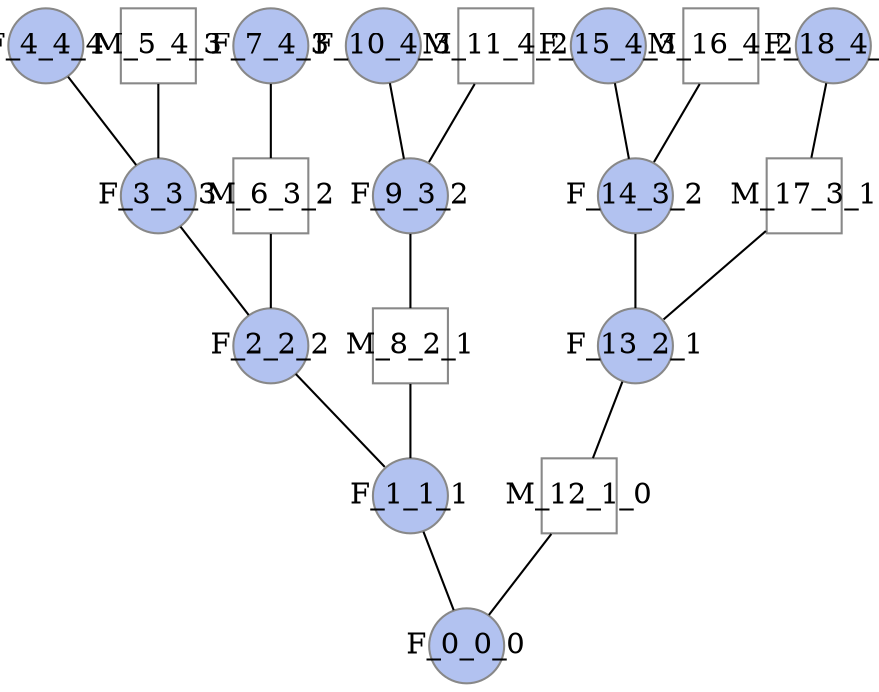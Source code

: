 graph G {
    F_0_0_0 [texlbl="$F_{0, 0}$",  fixedsize=true, penwidth=1, shape=circle, style=filled, fillcolor="#B2C2F0", color="#888888"]
    F_1_1_1 [texlbl="$F_{1, 1}$",  fixedsize=true, penwidth=1, shape=circle, style=filled, fillcolor="#B2C2F0", color="#888888"]
    M_12_1_0 [texlbl="$M_{1, 0}$",  fixedsize=true, penwidth=1, shape=square, color="#888888"]
    F_2_2_2 [texlbl="$F_{2, 2}$",  fixedsize=true, penwidth=1, shape=circle, style=filled, fillcolor="#B2C2F0", color="#888888"]
    M_8_2_1 [texlbl="$M_{2, 1}$",  fixedsize=true, penwidth=1, shape=square, color="#888888"]
    F_13_2_1 [texlbl="$F_{2, 1}$",  fixedsize=true, penwidth=1, shape=circle, style=filled, fillcolor="#B2C2F0", color="#888888"]
    F_3_3_3 [texlbl="$F_{3, 3}$",  fixedsize=true, penwidth=1, shape=circle, style=filled, fillcolor="#B2C2F0", color="#888888"]
    M_6_3_2 [texlbl="$M_{3, 2}$",  fixedsize=true, penwidth=1, shape=square, color="#888888"]
    F_9_3_2 [texlbl="$F_{3, 2}$",  fixedsize=true, penwidth=1, shape=circle, style=filled, fillcolor="#B2C2F0", color="#888888"]
    F_14_3_2 [texlbl="$F_{3, 2}$",  fixedsize=true, penwidth=1, shape=circle, style=filled, fillcolor="#B2C2F0", color="#888888"]
    M_17_3_1 [texlbl="$M_{3, 1}$",  fixedsize=true, penwidth=1, shape=square, color="#888888"]
    F_4_4_4 [texlbl="$F_{4, 4}$",  fixedsize=true, penwidth=1, shape=circle, style=filled, fillcolor="#B2C2F0", color="#888888"]
    M_5_4_3 [texlbl="$M_{4, 3}$",  fixedsize=true, penwidth=1, shape=square, color="#888888"]
    F_7_4_3 [texlbl="$F_{4, 3}$",  fixedsize=true, penwidth=1, shape=circle, style=filled, fillcolor="#B2C2F0", color="#888888"]
    F_10_4_3 [texlbl="$F_{4, 3}$",  fixedsize=true, penwidth=1, shape=circle, style=filled, fillcolor="#B2C2F0", color="#888888"]
    M_11_4_2 [texlbl="$M_{4, 2}$",  fixedsize=true, penwidth=1, shape=square, color="#888888"]
    F_15_4_3 [texlbl="$F_{4, 3}$",  fixedsize=true, penwidth=1, shape=circle, style=filled, fillcolor="#B2C2F0", color="#888888"]
    M_16_4_2 [texlbl="$M_{4, 2}$",  fixedsize=true, penwidth=1, shape=square, color="#888888"]
    F_18_4_2 [texlbl="$F_{4, 2}$",  fixedsize=true, penwidth=1, shape=circle, style=filled, fillcolor="#B2C2F0", color="#888888"]
    F_1_1_1 -- F_0_0_0
    M_12_1_0 -- F_0_0_0
    F_2_2_2 -- F_1_1_1
    M_8_2_1 -- F_1_1_1
    F_13_2_1 -- M_12_1_0
    F_3_3_3 -- F_2_2_2
    M_6_3_2 -- F_2_2_2
    F_9_3_2 -- M_8_2_1
    F_14_3_2 -- F_13_2_1
    M_17_3_1 -- F_13_2_1
    F_4_4_4 -- F_3_3_3
    M_5_4_3 -- F_3_3_3
    F_7_4_3 -- M_6_3_2
    F_10_4_3 -- F_9_3_2
    M_11_4_2 -- F_9_3_2
    F_15_4_3 -- F_14_3_2
    M_16_4_2 -- F_14_3_2
    F_18_4_2 -- M_17_3_1
{rank=same;     F_0_0_0}
{rank=same;     F_1_1_1;     M_12_1_0}
{rank=same;     F_2_2_2;     M_8_2_1;     F_13_2_1}
{rank=same;     F_3_3_3;     M_6_3_2;     F_9_3_2;     F_14_3_2;     M_17_3_1}
{rank=same;     F_4_4_4;     M_5_4_3;     F_7_4_3;     F_10_4_3;     M_11_4_2;     F_15_4_3;     M_16_4_2;     F_18_4_2}
}